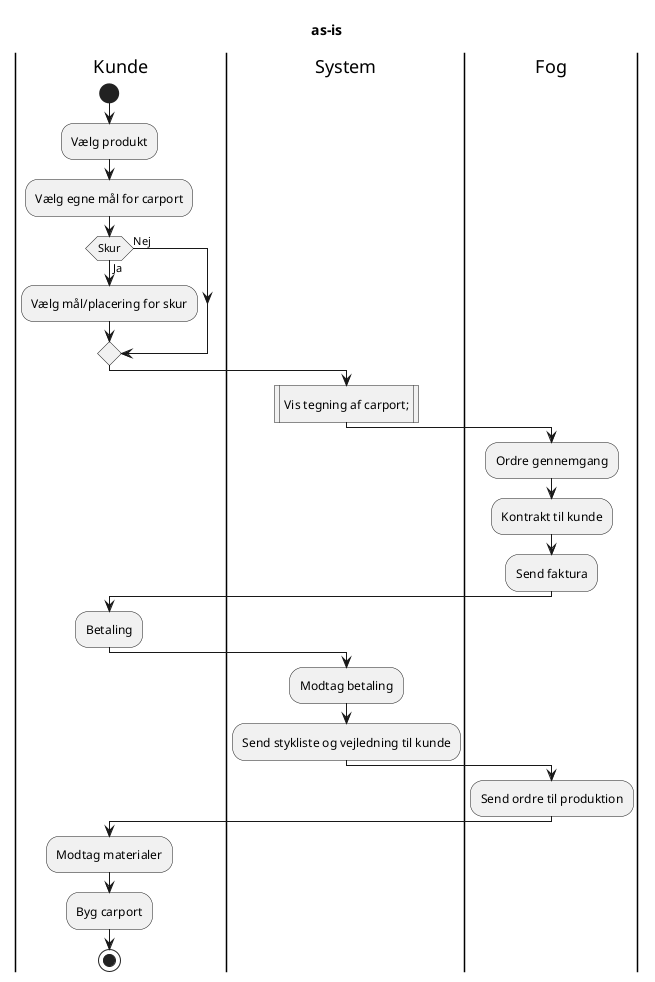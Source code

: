 @startuml
'https://plantuml.com/activity-diagram-beta

Title: as-is

|Kunde|
start
:Vælg produkt;
:Vælg egne mål for carport;
if(Skur) then (Ja)
:Vælg mål/placering for skur;
else (Nej)
endif
|System|
:Vis tegning af carport;|
|Fog|
:Ordre gennemgang;
:Kontrakt til kunde;
:Send faktura;

|Kunde|
:Betaling;

|System|
:Modtag betaling;
:Send stykliste og vejledning til kunde;

|Fog|
:Send ordre til produktion;

|Kunde|
:Modtag materialer;
:Byg carport;


stop




@enduml
